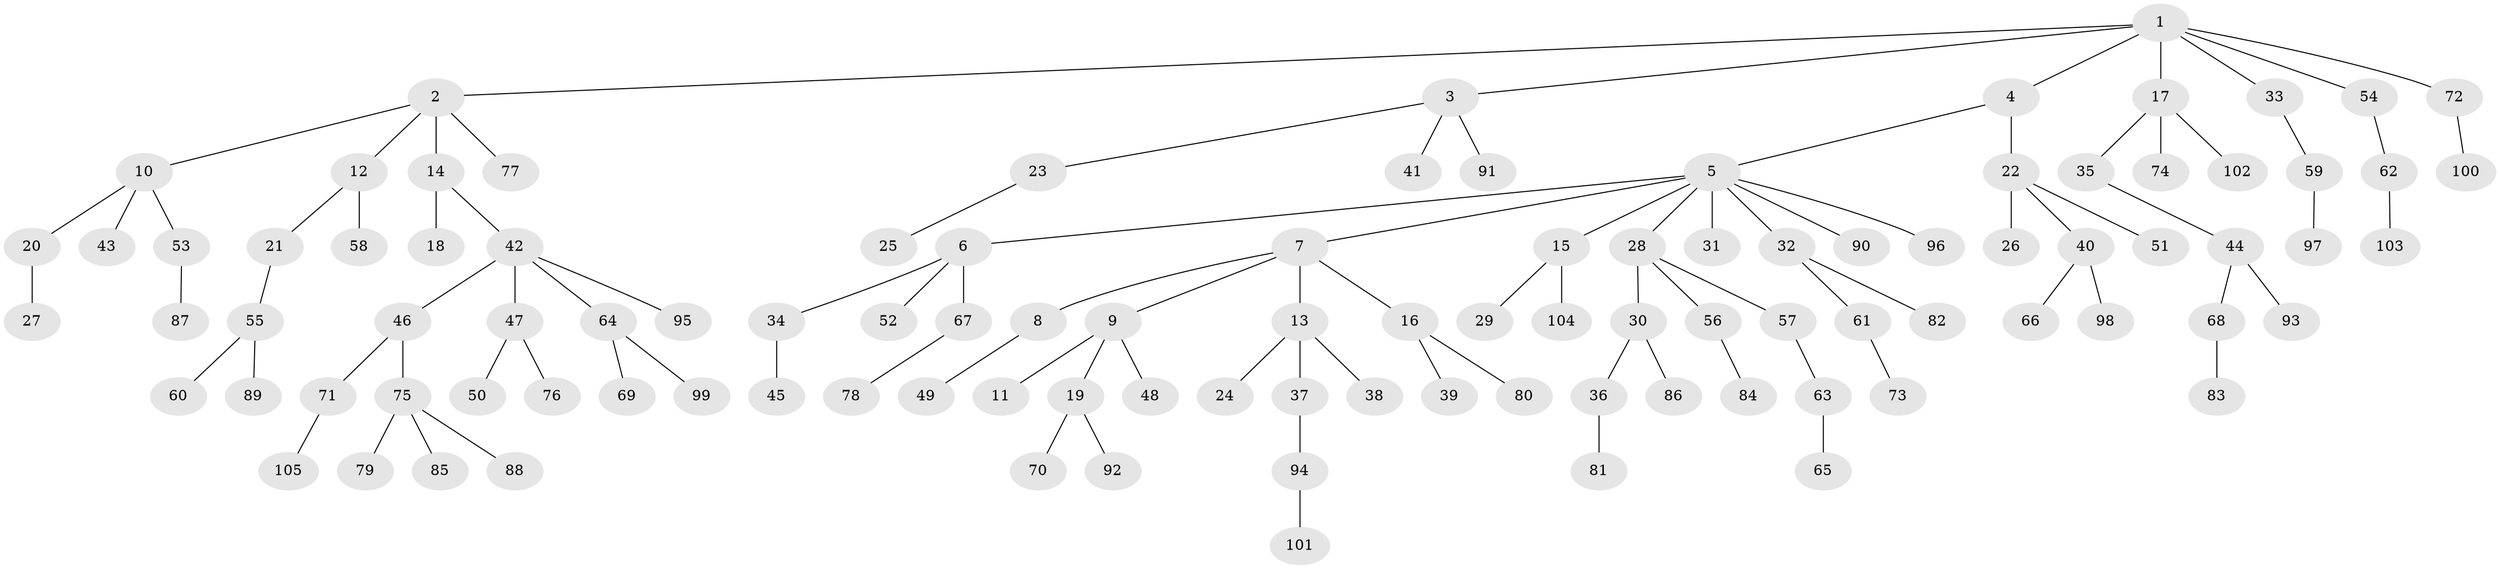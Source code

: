 // coarse degree distribution, {9: 0.014084507042253521, 4: 0.04225352112676056, 3: 0.1267605633802817, 8: 0.014084507042253521, 7: 0.014084507042253521, 1: 0.5915492957746479, 2: 0.16901408450704225, 5: 0.014084507042253521, 6: 0.014084507042253521}
// Generated by graph-tools (version 1.1) at 2025/24/03/03/25 07:24:04]
// undirected, 105 vertices, 104 edges
graph export_dot {
graph [start="1"]
  node [color=gray90,style=filled];
  1;
  2;
  3;
  4;
  5;
  6;
  7;
  8;
  9;
  10;
  11;
  12;
  13;
  14;
  15;
  16;
  17;
  18;
  19;
  20;
  21;
  22;
  23;
  24;
  25;
  26;
  27;
  28;
  29;
  30;
  31;
  32;
  33;
  34;
  35;
  36;
  37;
  38;
  39;
  40;
  41;
  42;
  43;
  44;
  45;
  46;
  47;
  48;
  49;
  50;
  51;
  52;
  53;
  54;
  55;
  56;
  57;
  58;
  59;
  60;
  61;
  62;
  63;
  64;
  65;
  66;
  67;
  68;
  69;
  70;
  71;
  72;
  73;
  74;
  75;
  76;
  77;
  78;
  79;
  80;
  81;
  82;
  83;
  84;
  85;
  86;
  87;
  88;
  89;
  90;
  91;
  92;
  93;
  94;
  95;
  96;
  97;
  98;
  99;
  100;
  101;
  102;
  103;
  104;
  105;
  1 -- 2;
  1 -- 3;
  1 -- 4;
  1 -- 17;
  1 -- 33;
  1 -- 54;
  1 -- 72;
  2 -- 10;
  2 -- 12;
  2 -- 14;
  2 -- 77;
  3 -- 23;
  3 -- 41;
  3 -- 91;
  4 -- 5;
  4 -- 22;
  5 -- 6;
  5 -- 7;
  5 -- 15;
  5 -- 28;
  5 -- 31;
  5 -- 32;
  5 -- 90;
  5 -- 96;
  6 -- 34;
  6 -- 52;
  6 -- 67;
  7 -- 8;
  7 -- 9;
  7 -- 13;
  7 -- 16;
  8 -- 49;
  9 -- 11;
  9 -- 19;
  9 -- 48;
  10 -- 20;
  10 -- 43;
  10 -- 53;
  12 -- 21;
  12 -- 58;
  13 -- 24;
  13 -- 37;
  13 -- 38;
  14 -- 18;
  14 -- 42;
  15 -- 29;
  15 -- 104;
  16 -- 39;
  16 -- 80;
  17 -- 35;
  17 -- 74;
  17 -- 102;
  19 -- 70;
  19 -- 92;
  20 -- 27;
  21 -- 55;
  22 -- 26;
  22 -- 40;
  22 -- 51;
  23 -- 25;
  28 -- 30;
  28 -- 56;
  28 -- 57;
  30 -- 36;
  30 -- 86;
  32 -- 61;
  32 -- 82;
  33 -- 59;
  34 -- 45;
  35 -- 44;
  36 -- 81;
  37 -- 94;
  40 -- 66;
  40 -- 98;
  42 -- 46;
  42 -- 47;
  42 -- 64;
  42 -- 95;
  44 -- 68;
  44 -- 93;
  46 -- 71;
  46 -- 75;
  47 -- 50;
  47 -- 76;
  53 -- 87;
  54 -- 62;
  55 -- 60;
  55 -- 89;
  56 -- 84;
  57 -- 63;
  59 -- 97;
  61 -- 73;
  62 -- 103;
  63 -- 65;
  64 -- 69;
  64 -- 99;
  67 -- 78;
  68 -- 83;
  71 -- 105;
  72 -- 100;
  75 -- 79;
  75 -- 85;
  75 -- 88;
  94 -- 101;
}
